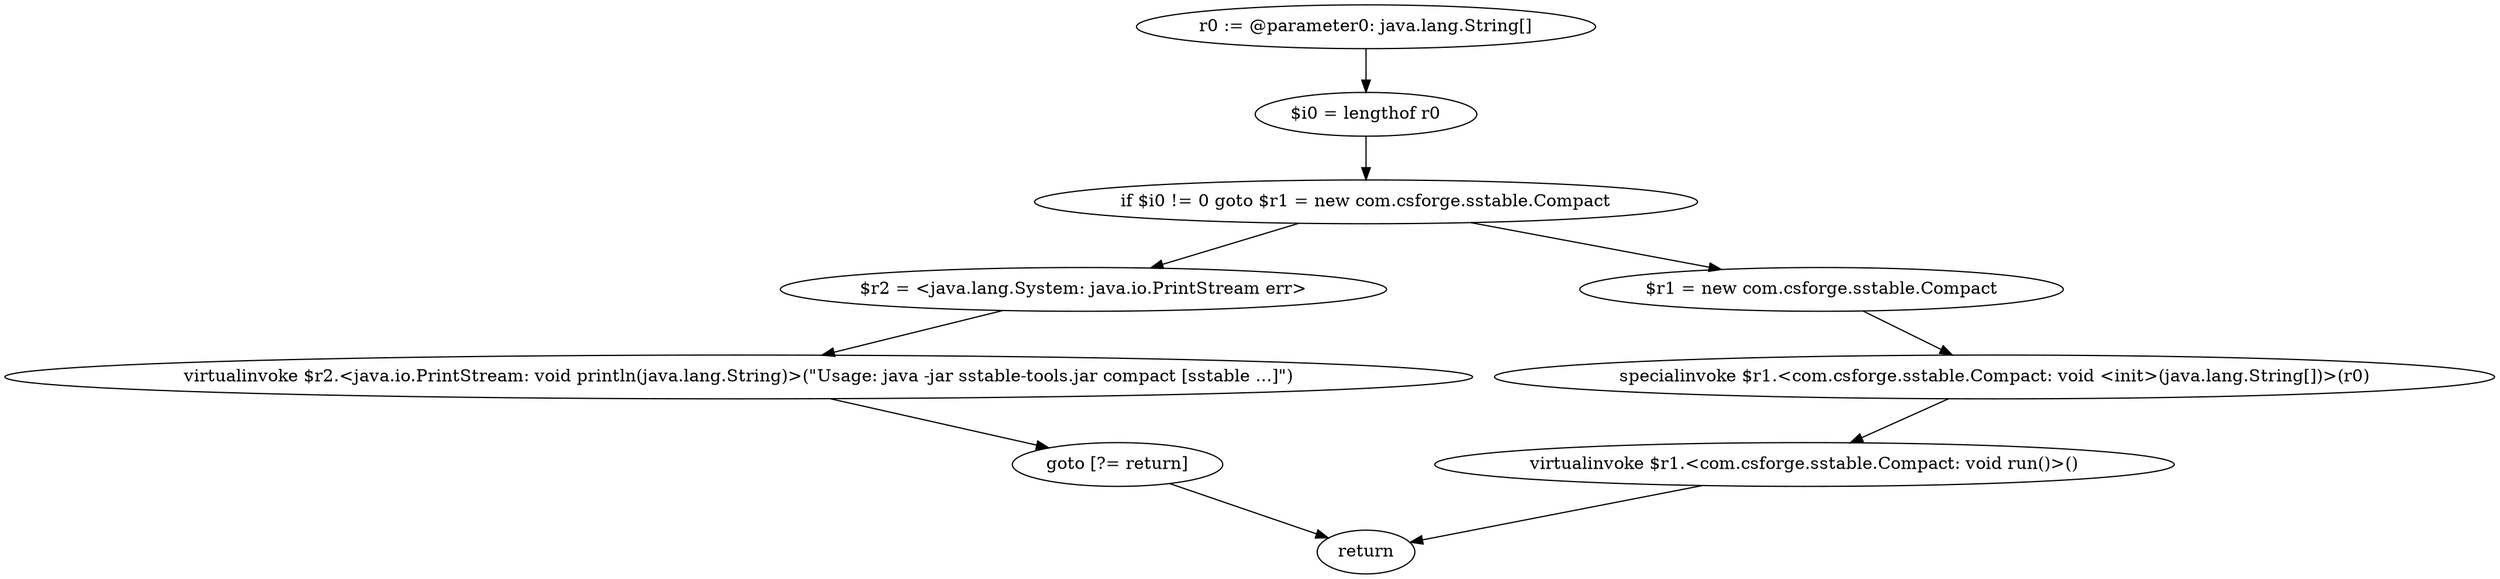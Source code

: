 digraph "unitGraph" {
    "r0 := @parameter0: java.lang.String[]"
    "$i0 = lengthof r0"
    "if $i0 != 0 goto $r1 = new com.csforge.sstable.Compact"
    "$r2 = <java.lang.System: java.io.PrintStream err>"
    "virtualinvoke $r2.<java.io.PrintStream: void println(java.lang.String)>(\"Usage: java -jar sstable-tools.jar compact [sstable ...]\")"
    "goto [?= return]"
    "$r1 = new com.csforge.sstable.Compact"
    "specialinvoke $r1.<com.csforge.sstable.Compact: void <init>(java.lang.String[])>(r0)"
    "virtualinvoke $r1.<com.csforge.sstable.Compact: void run()>()"
    "return"
    "r0 := @parameter0: java.lang.String[]"->"$i0 = lengthof r0";
    "$i0 = lengthof r0"->"if $i0 != 0 goto $r1 = new com.csforge.sstable.Compact";
    "if $i0 != 0 goto $r1 = new com.csforge.sstable.Compact"->"$r2 = <java.lang.System: java.io.PrintStream err>";
    "if $i0 != 0 goto $r1 = new com.csforge.sstable.Compact"->"$r1 = new com.csforge.sstable.Compact";
    "$r2 = <java.lang.System: java.io.PrintStream err>"->"virtualinvoke $r2.<java.io.PrintStream: void println(java.lang.String)>(\"Usage: java -jar sstable-tools.jar compact [sstable ...]\")";
    "virtualinvoke $r2.<java.io.PrintStream: void println(java.lang.String)>(\"Usage: java -jar sstable-tools.jar compact [sstable ...]\")"->"goto [?= return]";
    "goto [?= return]"->"return";
    "$r1 = new com.csforge.sstable.Compact"->"specialinvoke $r1.<com.csforge.sstable.Compact: void <init>(java.lang.String[])>(r0)";
    "specialinvoke $r1.<com.csforge.sstable.Compact: void <init>(java.lang.String[])>(r0)"->"virtualinvoke $r1.<com.csforge.sstable.Compact: void run()>()";
    "virtualinvoke $r1.<com.csforge.sstable.Compact: void run()>()"->"return";
}
